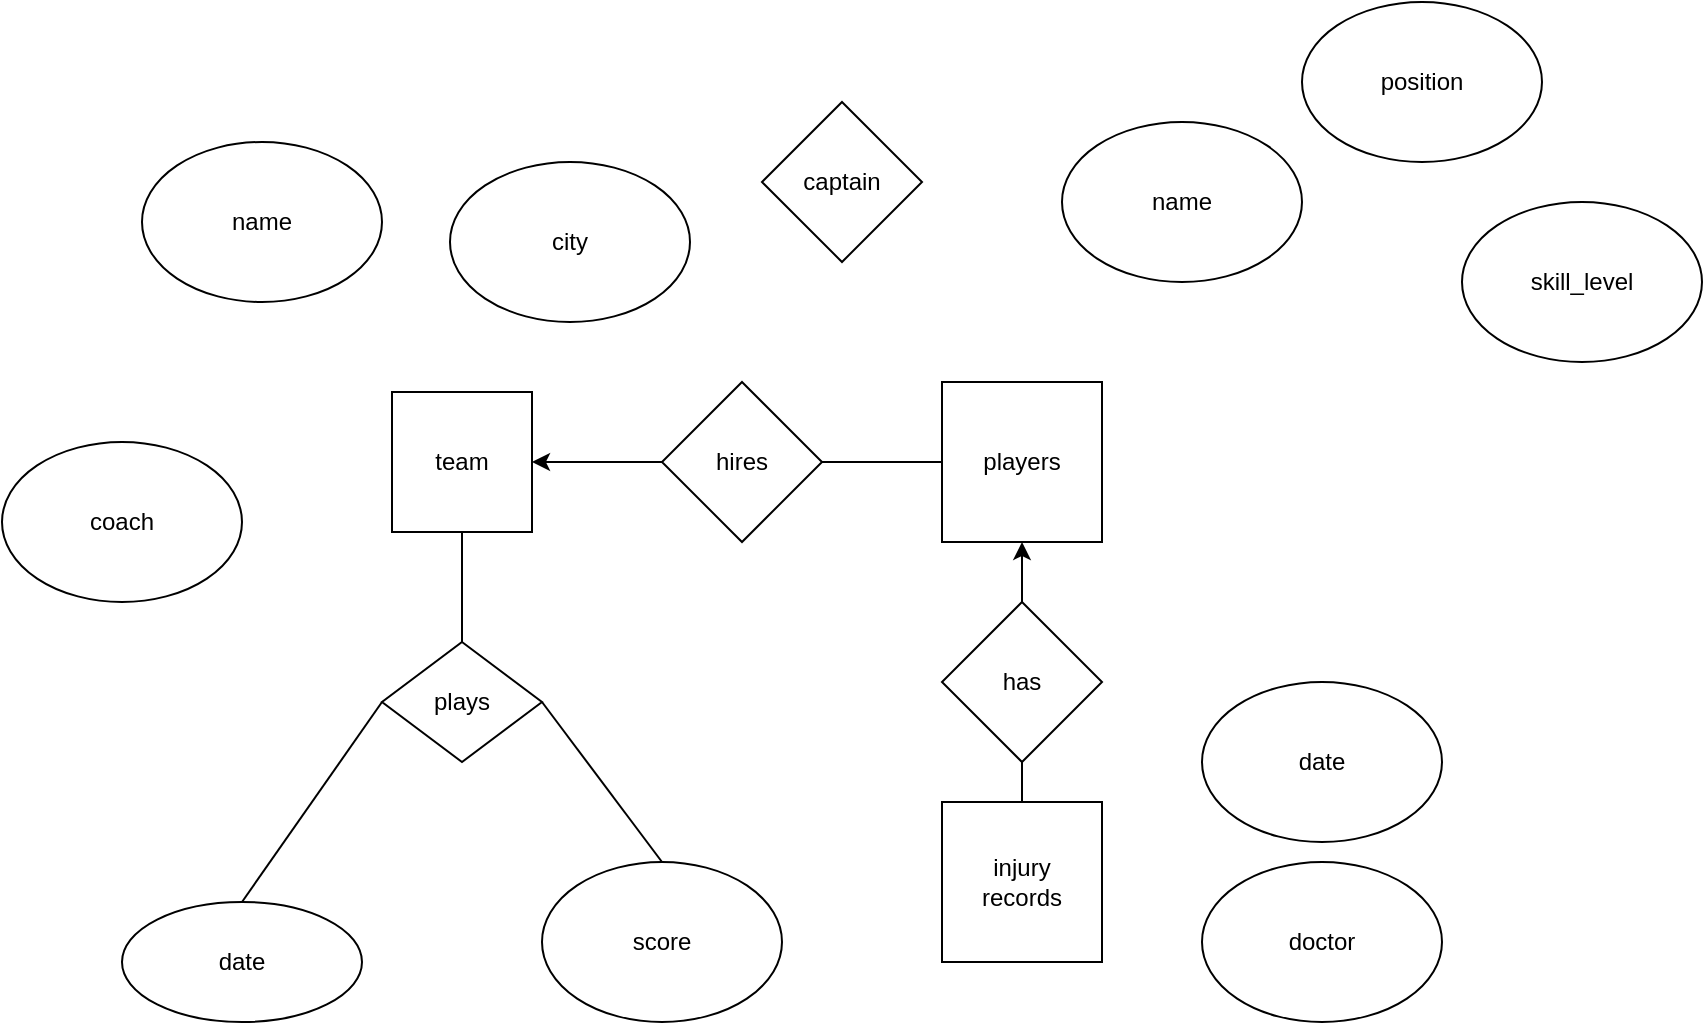 <mxfile version="20.2.8" type="device"><diagram id="iIpxrA8ho7HjryVqWCuG" name="第 1 页"><mxGraphModel dx="1031" dy="512" grid="1" gridSize="10" guides="1" tooltips="1" connect="1" arrows="1" fold="1" page="1" pageScale="1" pageWidth="827" pageHeight="1169" math="0" shadow="0"><root><mxCell id="0"/><mxCell id="1" parent="0"/><mxCell id="i5phwTtFwlBlzrXsHogZ-1" value="name" style="ellipse;whiteSpace=wrap;html=1;" vertex="1" parent="1"><mxGeometry x="200" y="80" width="120" height="80" as="geometry"/></mxCell><mxCell id="i5phwTtFwlBlzrXsHogZ-2" value="city" style="ellipse;whiteSpace=wrap;html=1;" vertex="1" parent="1"><mxGeometry x="354" y="90" width="120" height="80" as="geometry"/></mxCell><mxCell id="i5phwTtFwlBlzrXsHogZ-3" value="coach" style="ellipse;whiteSpace=wrap;html=1;" vertex="1" parent="1"><mxGeometry x="130" y="230" width="120" height="80" as="geometry"/></mxCell><mxCell id="i5phwTtFwlBlzrXsHogZ-5" value="team" style="whiteSpace=wrap;html=1;aspect=fixed;" vertex="1" parent="1"><mxGeometry x="325" y="205" width="70" height="70" as="geometry"/></mxCell><mxCell id="i5phwTtFwlBlzrXsHogZ-6" value="players" style="whiteSpace=wrap;html=1;aspect=fixed;" vertex="1" parent="1"><mxGeometry x="600" y="200" width="80" height="80" as="geometry"/></mxCell><mxCell id="i5phwTtFwlBlzrXsHogZ-7" value="captain" style="rhombus;whiteSpace=wrap;html=1;" vertex="1" parent="1"><mxGeometry x="510" y="60" width="80" height="80" as="geometry"/></mxCell><mxCell id="i5phwTtFwlBlzrXsHogZ-11" value="name" style="ellipse;whiteSpace=wrap;html=1;" vertex="1" parent="1"><mxGeometry x="660" y="70" width="120" height="80" as="geometry"/></mxCell><mxCell id="i5phwTtFwlBlzrXsHogZ-12" value="skill_level" style="ellipse;whiteSpace=wrap;html=1;" vertex="1" parent="1"><mxGeometry x="860" y="110" width="120" height="80" as="geometry"/></mxCell><mxCell id="i5phwTtFwlBlzrXsHogZ-13" value="position" style="ellipse;whiteSpace=wrap;html=1;" vertex="1" parent="1"><mxGeometry x="780" y="10" width="120" height="80" as="geometry"/></mxCell><mxCell id="i5phwTtFwlBlzrXsHogZ-14" value="injury&lt;br&gt;records" style="whiteSpace=wrap;html=1;aspect=fixed;" vertex="1" parent="1"><mxGeometry x="600" y="410" width="80" height="80" as="geometry"/></mxCell><mxCell id="i5phwTtFwlBlzrXsHogZ-16" value="date" style="ellipse;whiteSpace=wrap;html=1;" vertex="1" parent="1"><mxGeometry x="730" y="350" width="120" height="80" as="geometry"/></mxCell><mxCell id="i5phwTtFwlBlzrXsHogZ-17" value="doctor" style="ellipse;whiteSpace=wrap;html=1;" vertex="1" parent="1"><mxGeometry x="730" y="440" width="120" height="80" as="geometry"/></mxCell><mxCell id="i5phwTtFwlBlzrXsHogZ-18" value="hires" style="rhombus;whiteSpace=wrap;html=1;" vertex="1" parent="1"><mxGeometry x="460" y="200" width="80" height="80" as="geometry"/></mxCell><mxCell id="i5phwTtFwlBlzrXsHogZ-19" value="plays" style="rhombus;whiteSpace=wrap;html=1;" vertex="1" parent="1"><mxGeometry x="320" y="330" width="80" height="60" as="geometry"/></mxCell><mxCell id="i5phwTtFwlBlzrXsHogZ-20" value="" style="endArrow=none;html=1;rounded=0;entryX=0;entryY=0.5;entryDx=0;entryDy=0;exitX=1;exitY=0.5;exitDx=0;exitDy=0;" edge="1" parent="1" source="i5phwTtFwlBlzrXsHogZ-18" target="i5phwTtFwlBlzrXsHogZ-6"><mxGeometry width="50" height="50" relative="1" as="geometry"><mxPoint x="670" y="290" as="sourcePoint"/><mxPoint x="720" y="240" as="targetPoint"/></mxGeometry></mxCell><mxCell id="i5phwTtFwlBlzrXsHogZ-21" value="" style="endArrow=classic;html=1;rounded=0;entryX=1;entryY=0.5;entryDx=0;entryDy=0;exitX=0;exitY=0.5;exitDx=0;exitDy=0;" edge="1" parent="1" source="i5phwTtFwlBlzrXsHogZ-18" target="i5phwTtFwlBlzrXsHogZ-5"><mxGeometry width="50" height="50" relative="1" as="geometry"><mxPoint x="410" y="300" as="sourcePoint"/><mxPoint x="460" y="250" as="targetPoint"/></mxGeometry></mxCell><mxCell id="i5phwTtFwlBlzrXsHogZ-22" value="has" style="rhombus;whiteSpace=wrap;html=1;" vertex="1" parent="1"><mxGeometry x="600" y="310" width="80" height="80" as="geometry"/></mxCell><mxCell id="i5phwTtFwlBlzrXsHogZ-23" value="" style="endArrow=none;html=1;rounded=0;entryX=0.5;entryY=1;entryDx=0;entryDy=0;exitX=0.5;exitY=0;exitDx=0;exitDy=0;" edge="1" parent="1" source="i5phwTtFwlBlzrXsHogZ-14" target="i5phwTtFwlBlzrXsHogZ-22"><mxGeometry width="50" height="50" relative="1" as="geometry"><mxPoint x="750" y="440" as="sourcePoint"/><mxPoint x="800" y="390" as="targetPoint"/></mxGeometry></mxCell><mxCell id="i5phwTtFwlBlzrXsHogZ-24" value="" style="endArrow=classic;html=1;rounded=0;entryX=0.5;entryY=1;entryDx=0;entryDy=0;" edge="1" parent="1" source="i5phwTtFwlBlzrXsHogZ-22" target="i5phwTtFwlBlzrXsHogZ-6"><mxGeometry width="50" height="50" relative="1" as="geometry"><mxPoint x="470" y="400" as="sourcePoint"/><mxPoint x="520" y="350" as="targetPoint"/></mxGeometry></mxCell><mxCell id="i5phwTtFwlBlzrXsHogZ-25" value="date" style="ellipse;whiteSpace=wrap;html=1;" vertex="1" parent="1"><mxGeometry x="190" y="460" width="120" height="60" as="geometry"/></mxCell><mxCell id="i5phwTtFwlBlzrXsHogZ-26" value="score" style="ellipse;whiteSpace=wrap;html=1;" vertex="1" parent="1"><mxGeometry x="400" y="440" width="120" height="80" as="geometry"/></mxCell><mxCell id="i5phwTtFwlBlzrXsHogZ-27" value="" style="endArrow=none;html=1;rounded=0;exitX=0.5;exitY=0;exitDx=0;exitDy=0;entryX=0;entryY=0.5;entryDx=0;entryDy=0;" edge="1" parent="1" source="i5phwTtFwlBlzrXsHogZ-25" target="i5phwTtFwlBlzrXsHogZ-19"><mxGeometry width="50" height="50" relative="1" as="geometry"><mxPoint x="470" y="390" as="sourcePoint"/><mxPoint x="520" y="340" as="targetPoint"/></mxGeometry></mxCell><mxCell id="i5phwTtFwlBlzrXsHogZ-28" value="" style="endArrow=none;html=1;rounded=0;exitX=0.5;exitY=0;exitDx=0;exitDy=0;entryX=1;entryY=0.5;entryDx=0;entryDy=0;" edge="1" parent="1" source="i5phwTtFwlBlzrXsHogZ-26" target="i5phwTtFwlBlzrXsHogZ-19"><mxGeometry width="50" height="50" relative="1" as="geometry"><mxPoint x="260" y="470" as="sourcePoint"/><mxPoint x="330" y="370" as="targetPoint"/></mxGeometry></mxCell><mxCell id="i5phwTtFwlBlzrXsHogZ-29" value="" style="endArrow=none;html=1;rounded=0;entryX=0.5;entryY=1;entryDx=0;entryDy=0;exitX=0.5;exitY=0;exitDx=0;exitDy=0;" edge="1" parent="1" source="i5phwTtFwlBlzrXsHogZ-19" target="i5phwTtFwlBlzrXsHogZ-5"><mxGeometry width="50" height="50" relative="1" as="geometry"><mxPoint x="320" y="340" as="sourcePoint"/><mxPoint x="370" y="290" as="targetPoint"/></mxGeometry></mxCell></root></mxGraphModel></diagram></mxfile>